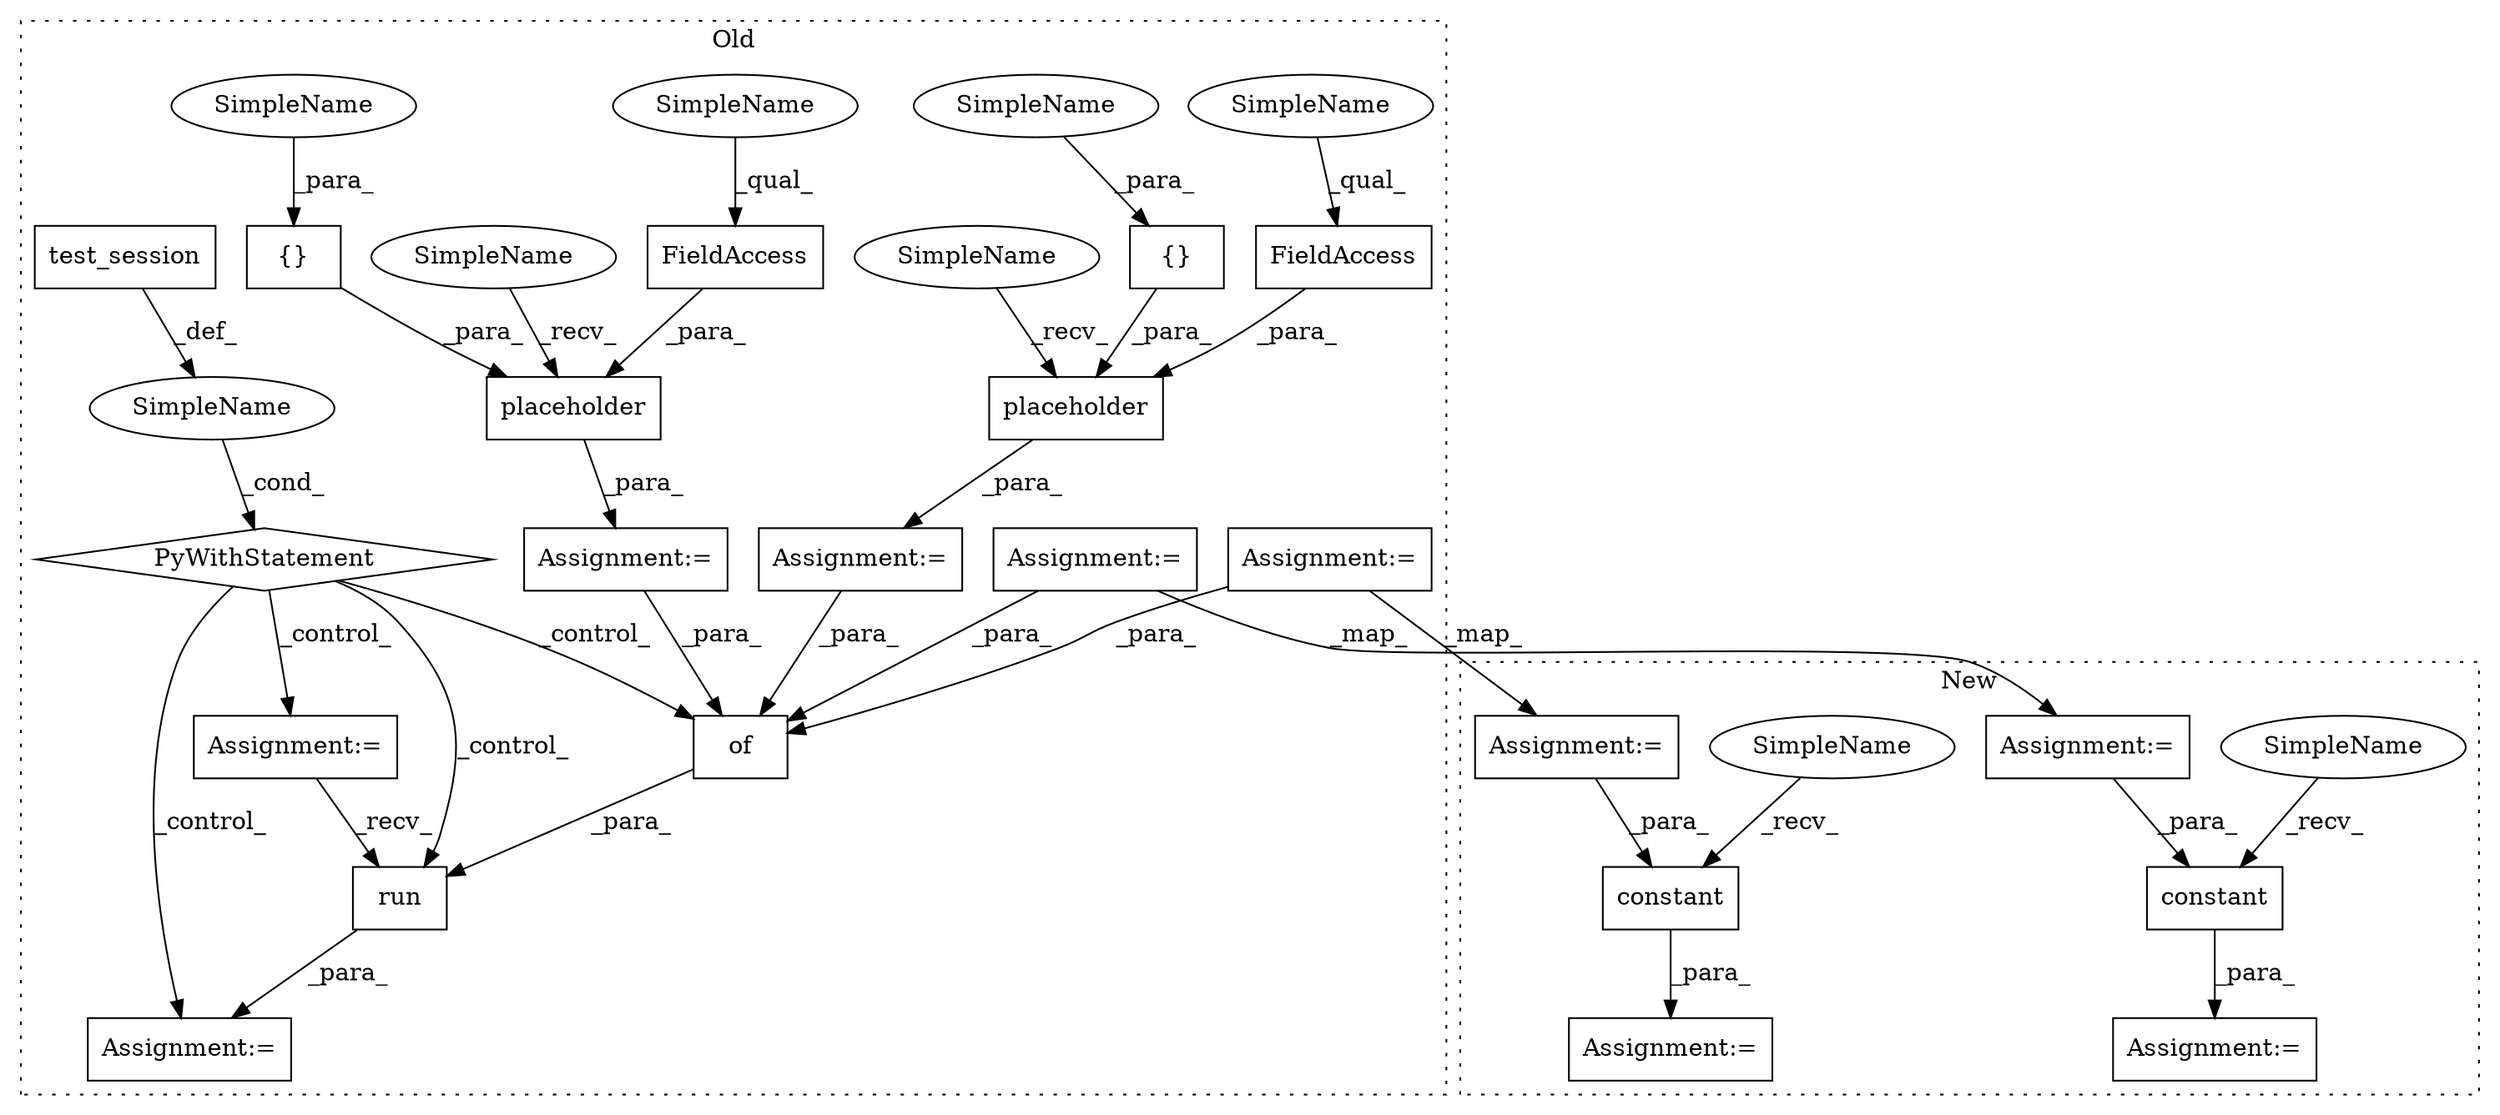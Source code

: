 digraph G {
subgraph cluster0 {
1 [label="of" a="32" s="6461,6535" l="3,1" shape="box"];
3 [label="placeholder" a="32" s="5394,5464" l="12,1" shape="box"];
4 [label="SimpleName" a="42" s="" l="" shape="ellipse"];
5 [label="PyWithStatement" a="104" s="6071,6100" l="10,2" shape="diamond"];
6 [label="test_session" a="32" s="6086" l="14" shape="box"];
7 [label="Assignment:=" a="7" s="6114" l="7" shape="box"];
8 [label="FieldAccess" a="22" s="5406" l="18" shape="box"];
9 [label="{}" a="4" s="5434,5463" l="1,1" shape="box"];
11 [label="Assignment:=" a="7" s="5382" l="1" shape="box"];
12 [label="FieldAccess" a="22" s="5220" l="18" shape="box"];
13 [label="{}" a="4" s="5248,5271" l="1,1" shape="box"];
14 [label="placeholder" a="32" s="5208,5272" l="12,1" shape="box"];
17 [label="Assignment:=" a="7" s="5196" l="1" shape="box"];
18 [label="run" a="32" s="6445,6536" l="4,1" shape="box"];
20 [label="Assignment:=" a="7" s="5953" l="1" shape="box"];
21 [label="Assignment:=" a="7" s="5888" l="1" shape="box"];
23 [label="Assignment:=" a="7" s="6436" l="1" shape="box"];
26 [label="SimpleName" a="42" s="5435" l="10" shape="ellipse"];
27 [label="SimpleName" a="42" s="5249" l="10" shape="ellipse"];
28 [label="SimpleName" a="42" s="5406" l="10" shape="ellipse"];
29 [label="SimpleName" a="42" s="5220" l="10" shape="ellipse"];
30 [label="SimpleName" a="42" s="5383" l="10" shape="ellipse"];
31 [label="SimpleName" a="42" s="5197" l="10" shape="ellipse"];
label = "Old";
style="dotted";
}
subgraph cluster1 {
2 [label="constant" a="32" s="5532,5557" l="9,1" shape="box"];
10 [label="Assignment:=" a="7" s="5520" l="1" shape="box"];
15 [label="constant" a="32" s="5432,5451" l="9,1" shape="box"];
16 [label="Assignment:=" a="7" s="5420" l="1" shape="box"];
19 [label="Assignment:=" a="7" s="5252" l="1" shape="box"];
22 [label="Assignment:=" a="7" s="5165" l="1" shape="box"];
24 [label="SimpleName" a="42" s="5521" l="10" shape="ellipse"];
25 [label="SimpleName" a="42" s="5421" l="10" shape="ellipse"];
label = "New";
style="dotted";
}
1 -> 18 [label="_para_"];
2 -> 10 [label="_para_"];
3 -> 11 [label="_para_"];
4 -> 5 [label="_cond_"];
5 -> 23 [label="_control_"];
5 -> 1 [label="_control_"];
5 -> 7 [label="_control_"];
5 -> 18 [label="_control_"];
6 -> 4 [label="_def_"];
7 -> 18 [label="_recv_"];
8 -> 3 [label="_para_"];
9 -> 3 [label="_para_"];
11 -> 1 [label="_para_"];
12 -> 14 [label="_para_"];
13 -> 14 [label="_para_"];
14 -> 17 [label="_para_"];
15 -> 16 [label="_para_"];
17 -> 1 [label="_para_"];
18 -> 23 [label="_para_"];
19 -> 2 [label="_para_"];
20 -> 19 [label="_map_"];
20 -> 1 [label="_para_"];
21 -> 1 [label="_para_"];
21 -> 22 [label="_map_"];
22 -> 15 [label="_para_"];
24 -> 2 [label="_recv_"];
25 -> 15 [label="_recv_"];
26 -> 9 [label="_para_"];
27 -> 13 [label="_para_"];
28 -> 8 [label="_qual_"];
29 -> 12 [label="_qual_"];
30 -> 3 [label="_recv_"];
31 -> 14 [label="_recv_"];
}